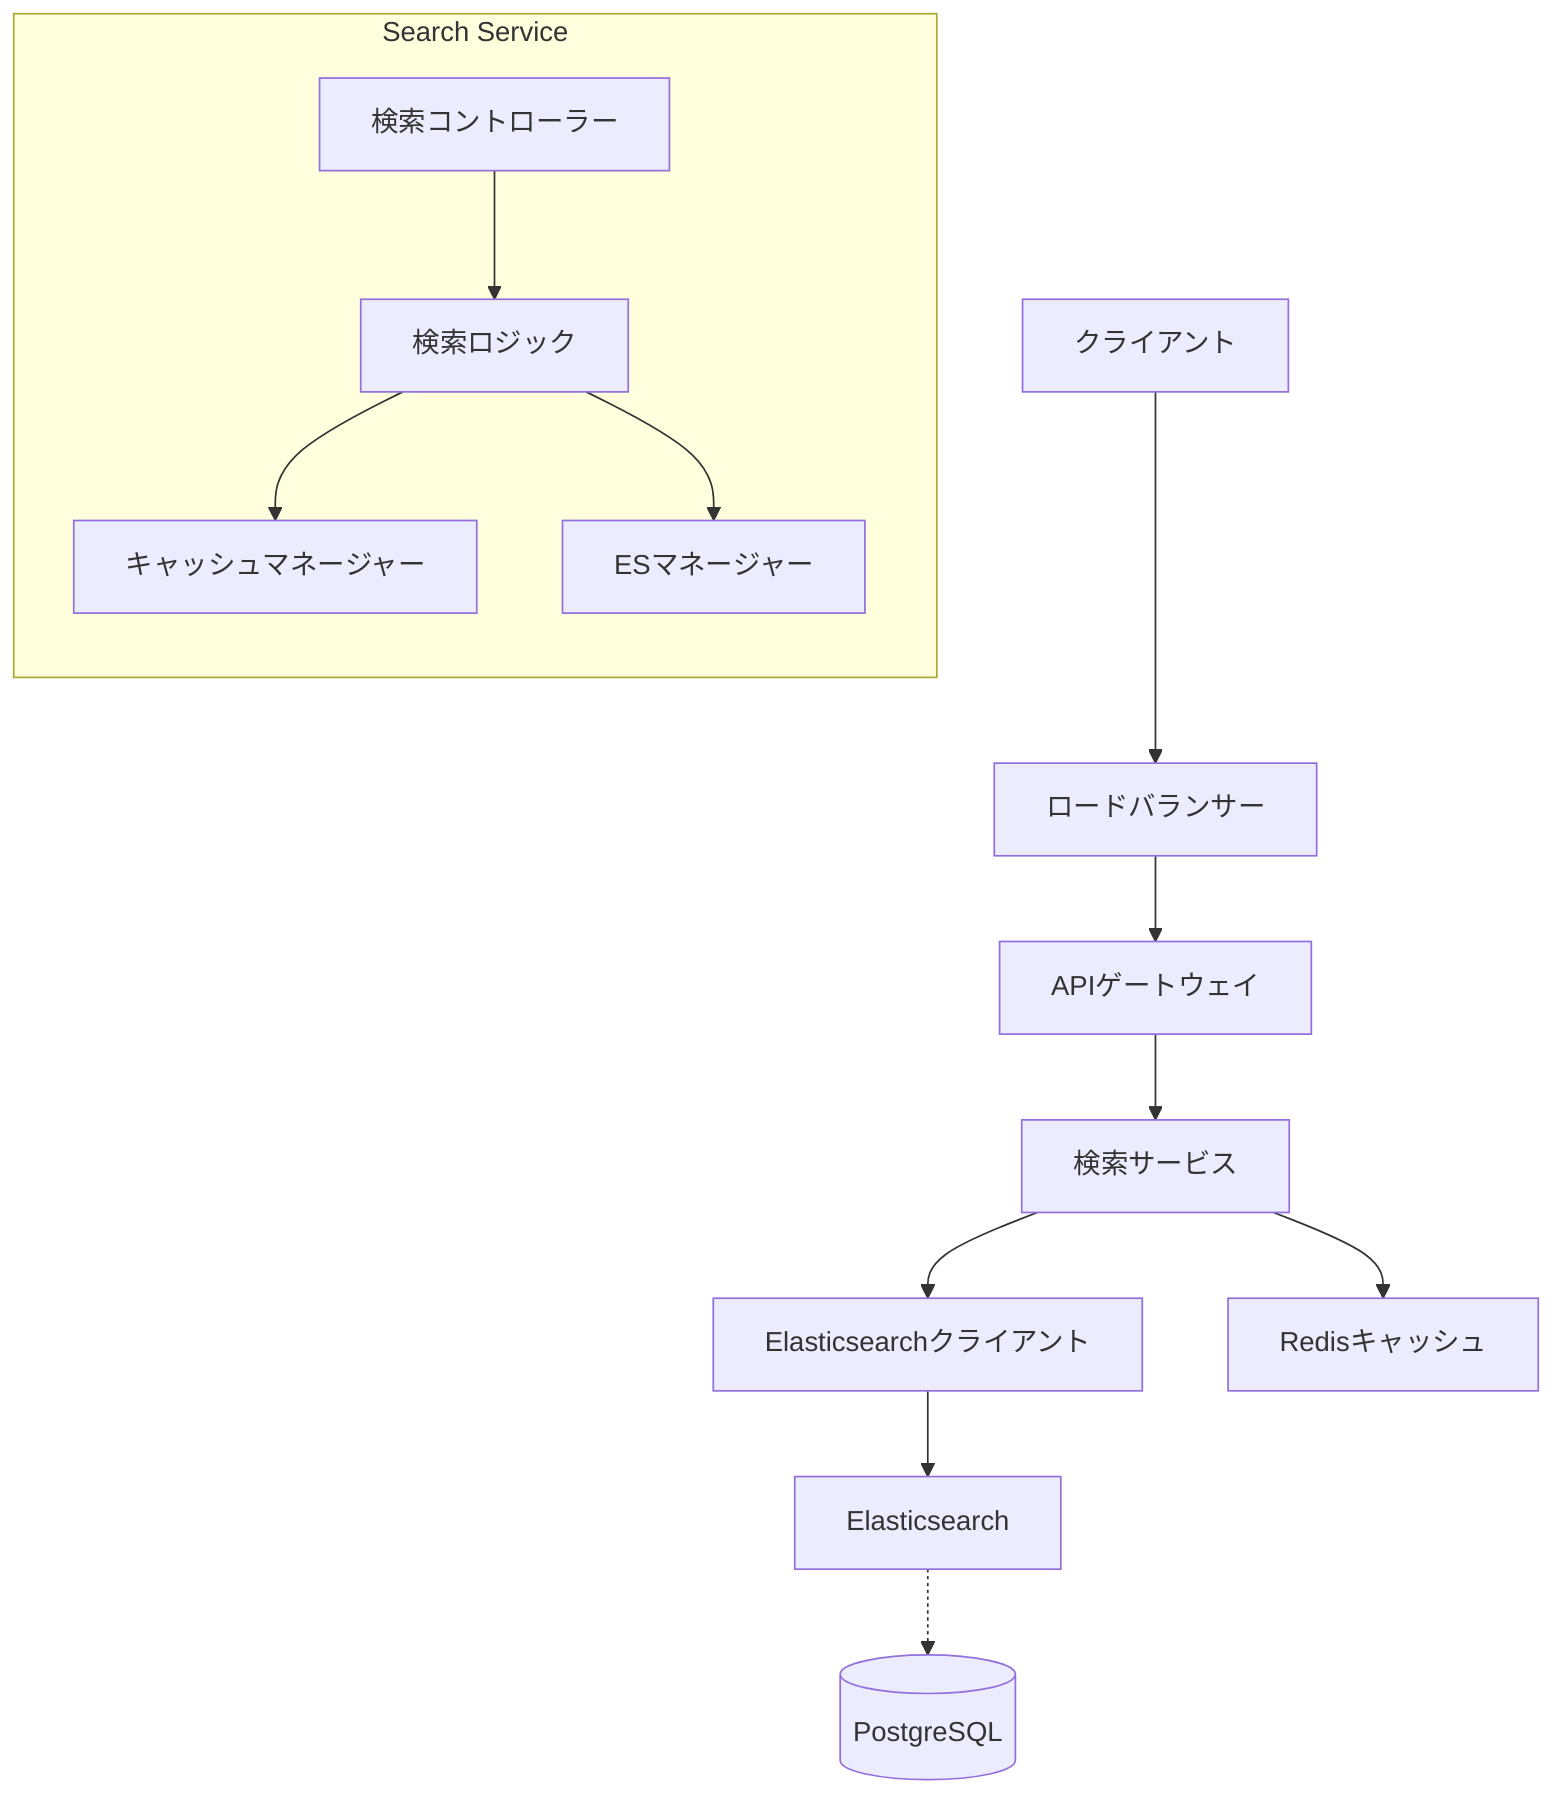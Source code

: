 flowchart TB
    Client[クライアント]
    LoadBalancer[ロードバランサー]
    APIGateway[APIゲートウェイ]
    SearchService[検索サービス]
    ESClient[Elasticsearchクライアント]
    Redis[Redisキャッシュ]
    ES[Elasticsearch]
    DB[(PostgreSQL)]
    
    Client --> LoadBalancer
    LoadBalancer --> APIGateway
    APIGateway --> SearchService
    SearchService --> ESClient
    SearchService --> Redis
    ESClient --> ES
    ES -.-> DB
    
    subgraph Search Service
        direction TB
        Controller[検索コントローラー]
        SearchLogic[検索ロジック]
        CacheManager[キャッシュマネージャー]
        ESManager[ESマネージャー]
        
        Controller --> SearchLogic
        SearchLogic --> CacheManager
        SearchLogic --> ESManager
    end